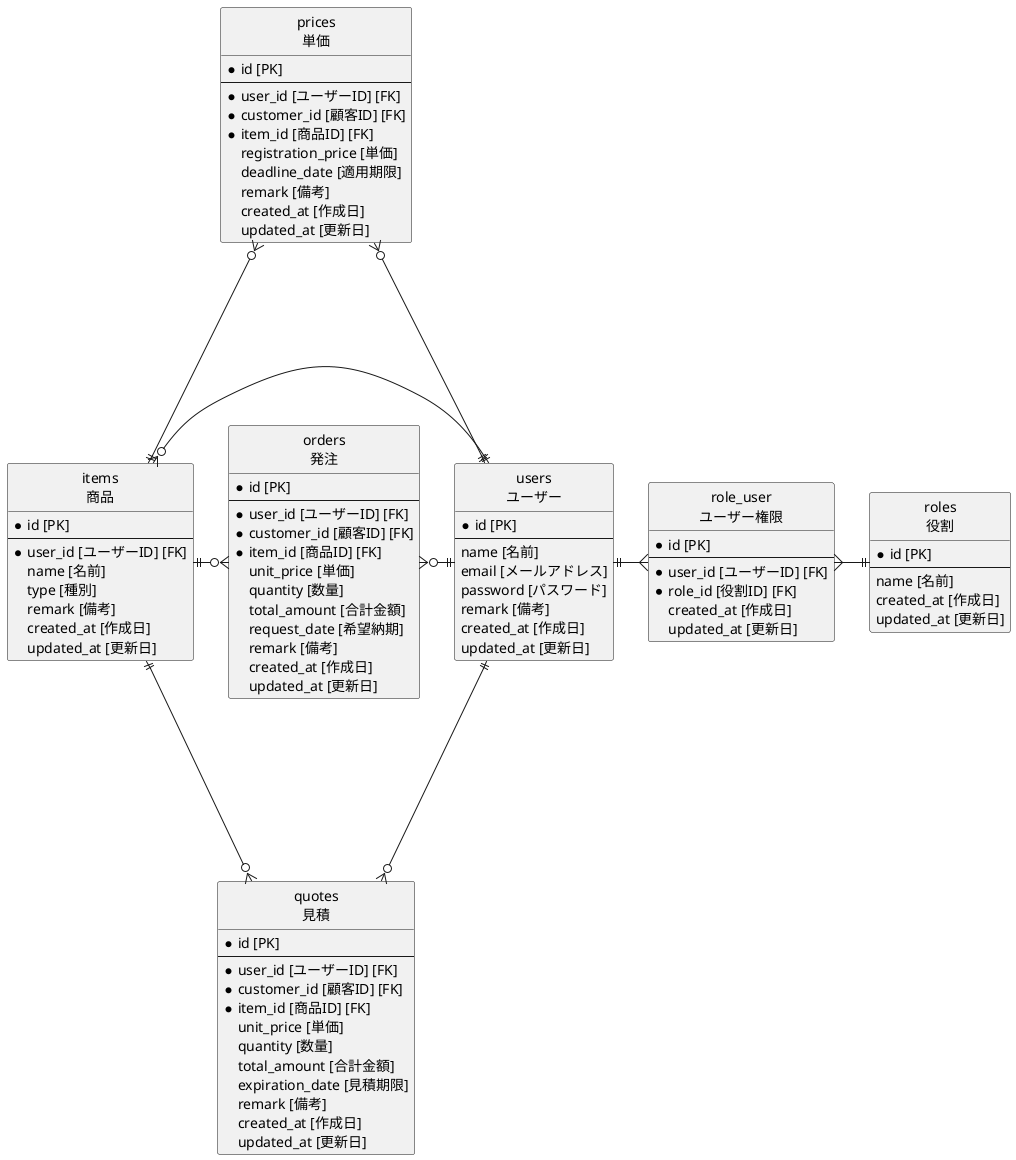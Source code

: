 
' VSCode上で⌥(option) + Dを入力することで、プレビューを表示
' .wsd, .pu, .puml, .plantuml, .iumlの拡張子をサポート
'一度プレビューを表示すれば、後はリアルタイムで更新が反映されていくので確認しつつ修正ができる。
' -- 画像として保存する場合 -- 
' ⌘(command) + ⇧(shift)+ P でコマンドパレットを開き、 Export Current File Diagrams を選択。
' ファイル形式を聞かれるので、好きな形式を選択。
' 画像データが作成される。
' /Users/laravel/out/item-management/er-test/er-test.png


@startuml

' サークルマークを隠す
hide circle

entity users as "users\nユーザー" {
  *id [PK]
  --
  name [名前]
  email [メールアドレス]
  password [パスワード]
  remark [備考]
  created_at [作成日]
  updated_at [更新日]
}

entity items as "items\n商品" {
  *id [PK]
  --
  *user_id [ユーザーID] [FK]
  name [名前]
  type [種別]
  remark [備考]
  created_at [作成日]
  updated_at [更新日]
}

entity orders as "orders\n発注" {
  *id [PK]
  --
  *user_id [ユーザーID] [FK]
  *customer_id [顧客ID] [FK]
  *item_id [商品ID] [FK]
  unit_price [単価]
  quantity [数量]
  total_amount [合計金額]
  request_date [希望納期]
  remark [備考]
  created_at [作成日]
  updated_at [更新日]
}

entity prices as "prices\n単価" {
  *id [PK]
  --
  *user_id [ユーザーID] [FK]
  *customer_id [顧客ID] [FK]
  *item_id [商品ID] [FK]
  registration_price [単価]
  deadline_date [適用期限]
  remark [備考]
  created_at [作成日]
  updated_at [更新日]
}

entity quotes as "quotes\n見積" {
  *id [PK]
  --
  *user_id [ユーザーID] [FK]
  *customer_id [顧客ID] [FK]
  *item_id [商品ID] [FK]
  unit_price [単価]
  quantity [数量]
  total_amount [合計金額]
  expiration_date [見積期限]
  remark [備考]
  created_at [作成日]
  updated_at [更新日]
}

entity roles as "roles\n役割" {
  *id [PK]
  --
  name [名前]
  created_at [作成日]
  updated_at [更新日]
}

entity role_user as "role_user\nユーザー権限" {
  *id [PK]
  --
  *user_id [ユーザーID] [FK]
  *role_id [役割ID] [FK]
  created_at [作成日]
  updated_at [更新日]
}

role_user }--r--|| roles
users ||--r--{ role_user
orders }o--r--|| users
items ||--r--o{ orders
items }o--r--|| users
users ||--u--o{ prices
items ||--u--o{ prices
users ||--d--o{ quotes
items ||--d--o{ quotes



@enduml